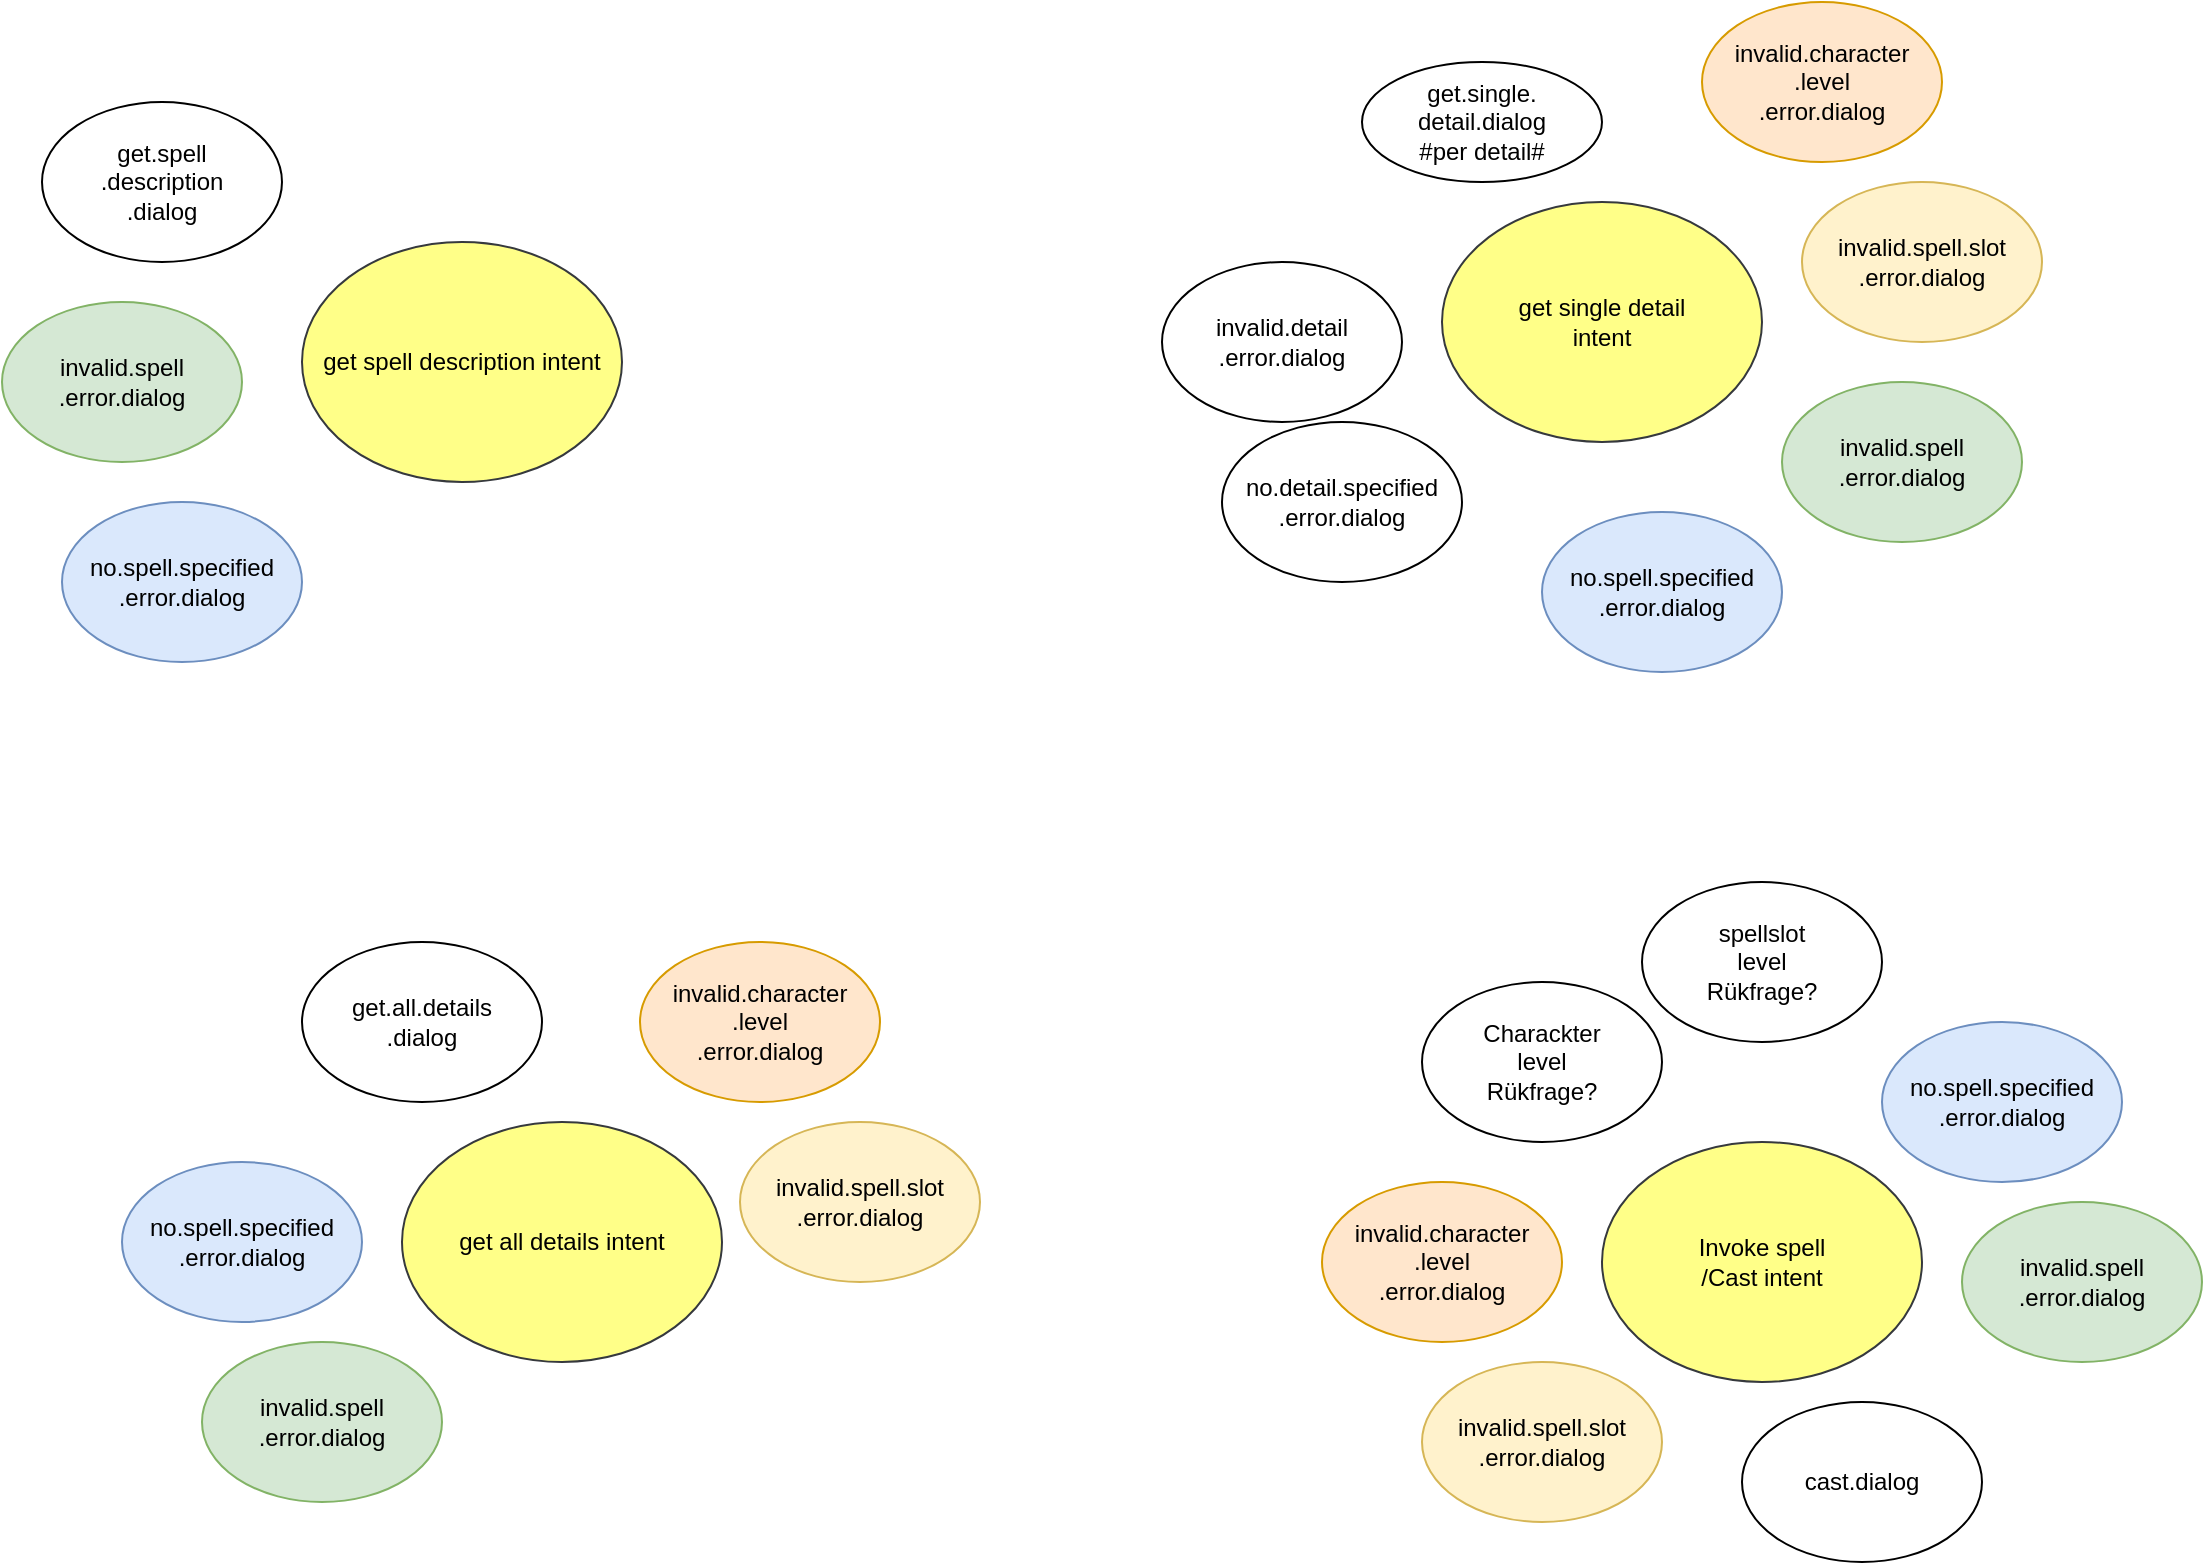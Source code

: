 <mxfile version="15.8.4" type="device"><diagram id="Ehb2cejAjsyU7AzATvCr" name="Seite-1"><mxGraphModel dx="1422" dy="878" grid="1" gridSize="10" guides="1" tooltips="1" connect="1" arrows="1" fold="1" page="1" pageScale="1" pageWidth="827" pageHeight="1169" math="0" shadow="0"><root><mxCell id="0"/><mxCell id="1" parent="0"/><mxCell id="gS6e-m_PlZvfoeBw2O-E-1" value="get.single.&lt;br&gt;detail.dialog&lt;br&gt;#per detail#" style="ellipse;whiteSpace=wrap;html=1;" parent="1" vertex="1"><mxGeometry x="690" y="310" width="120" height="60" as="geometry"/></mxCell><mxCell id="gS6e-m_PlZvfoeBw2O-E-40" value="get spell description intent" style="ellipse;whiteSpace=wrap;html=1;fillColor=#ffff88;strokeColor=#36393d;" parent="1" vertex="1"><mxGeometry x="160" y="400" width="160" height="120" as="geometry"/></mxCell><mxCell id="gS6e-m_PlZvfoeBw2O-E-41" value="get all details intent" style="ellipse;whiteSpace=wrap;html=1;fillColor=#ffff88;strokeColor=#36393d;" parent="1" vertex="1"><mxGeometry x="210" y="840" width="160" height="120" as="geometry"/></mxCell><mxCell id="gS6e-m_PlZvfoeBw2O-E-42" value="get single detail &lt;br&gt;intent" style="ellipse;whiteSpace=wrap;html=1;fillColor=#ffff88;strokeColor=#36393d;" parent="1" vertex="1"><mxGeometry x="730" y="380" width="160" height="120" as="geometry"/></mxCell><mxCell id="gS6e-m_PlZvfoeBw2O-E-44" value="Invoke spell&lt;br&gt;/Cast intent" style="ellipse;whiteSpace=wrap;html=1;fillColor=#ffff88;strokeColor=#36393d;" parent="1" vertex="1"><mxGeometry x="810" y="850" width="160" height="120" as="geometry"/></mxCell><mxCell id="gS6e-m_PlZvfoeBw2O-E-45" value="no.spell.specified&lt;br&gt;.error.dialog" style="ellipse;whiteSpace=wrap;html=1;fillColor=#dae8fc;strokeColor=#6c8ebf;" parent="1" vertex="1"><mxGeometry x="40" y="530" width="120" height="80" as="geometry"/></mxCell><mxCell id="gS6e-m_PlZvfoeBw2O-E-46" value="invalid.spell&lt;br&gt;.error.dialog" style="ellipse;whiteSpace=wrap;html=1;fillColor=#d5e8d4;strokeColor=#82b366;" parent="1" vertex="1"><mxGeometry x="10" y="430" width="120" height="80" as="geometry"/></mxCell><mxCell id="gS6e-m_PlZvfoeBw2O-E-47" value="get.spell&lt;br&gt;.description&lt;br&gt;.dialog" style="ellipse;whiteSpace=wrap;html=1;fillColor=default;" parent="1" vertex="1"><mxGeometry x="30" y="330" width="120" height="80" as="geometry"/></mxCell><mxCell id="gS6e-m_PlZvfoeBw2O-E-49" value="no.spell.specified&lt;br&gt;.error.dialog" style="ellipse;whiteSpace=wrap;html=1;fillColor=#dae8fc;strokeColor=#6c8ebf;" parent="1" vertex="1"><mxGeometry x="780" y="535" width="120" height="80" as="geometry"/></mxCell><mxCell id="gS6e-m_PlZvfoeBw2O-E-50" value="invalid.spell&lt;br&gt;.error.dialog" style="ellipse;whiteSpace=wrap;html=1;fillColor=#d5e8d4;strokeColor=#82b366;" parent="1" vertex="1"><mxGeometry x="900" y="470" width="120" height="80" as="geometry"/></mxCell><mxCell id="gS6e-m_PlZvfoeBw2O-E-51" value="no.detail.specified&lt;br&gt;.error.dialog" style="ellipse;whiteSpace=wrap;html=1;" parent="1" vertex="1"><mxGeometry x="620" y="490" width="120" height="80" as="geometry"/></mxCell><mxCell id="gS6e-m_PlZvfoeBw2O-E-52" value="invalid.detail&lt;br&gt;.error.dialog" style="ellipse;whiteSpace=wrap;html=1;" parent="1" vertex="1"><mxGeometry x="590" y="410" width="120" height="80" as="geometry"/></mxCell><mxCell id="gS6e-m_PlZvfoeBw2O-E-53" value="invalid.spell.slot&lt;br&gt;.error.dialog" style="ellipse;whiteSpace=wrap;html=1;fillColor=#fff2cc;strokeColor=#d6b656;" parent="1" vertex="1"><mxGeometry x="910" y="370" width="120" height="80" as="geometry"/></mxCell><mxCell id="gS6e-m_PlZvfoeBw2O-E-54" value="invalid.character&lt;br&gt;.level&lt;br&gt;.error.dialog" style="ellipse;whiteSpace=wrap;html=1;fillColor=#ffe6cc;strokeColor=#d79b00;" parent="1" vertex="1"><mxGeometry x="860" y="280" width="120" height="80" as="geometry"/></mxCell><mxCell id="MEmN2f2s_jUy_C6ZmVlN-1" value="no.spell.specified&lt;br&gt;.error.dialog" style="ellipse;whiteSpace=wrap;html=1;fillColor=#dae8fc;strokeColor=#6c8ebf;" vertex="1" parent="1"><mxGeometry x="70" y="860" width="120" height="80" as="geometry"/></mxCell><mxCell id="MEmN2f2s_jUy_C6ZmVlN-2" value="invalid.spell&lt;br&gt;.error.dialog" style="ellipse;whiteSpace=wrap;html=1;fillColor=#d5e8d4;strokeColor=#82b366;" vertex="1" parent="1"><mxGeometry x="110" y="950" width="120" height="80" as="geometry"/></mxCell><mxCell id="MEmN2f2s_jUy_C6ZmVlN-5" value="invalid.spell.slot&lt;br&gt;.error.dialog" style="ellipse;whiteSpace=wrap;html=1;fillColor=#fff2cc;strokeColor=#d6b656;" vertex="1" parent="1"><mxGeometry x="379" y="840" width="120" height="80" as="geometry"/></mxCell><mxCell id="MEmN2f2s_jUy_C6ZmVlN-6" value="invalid.character&lt;br&gt;.level&lt;br&gt;.error.dialog" style="ellipse;whiteSpace=wrap;html=1;fillColor=#ffe6cc;strokeColor=#d79b00;" vertex="1" parent="1"><mxGeometry x="329" y="750" width="120" height="80" as="geometry"/></mxCell><mxCell id="MEmN2f2s_jUy_C6ZmVlN-7" value="get.all.details&lt;br&gt;.dialog" style="ellipse;whiteSpace=wrap;html=1;fillColor=default;" vertex="1" parent="1"><mxGeometry x="160" y="750" width="120" height="80" as="geometry"/></mxCell><mxCell id="MEmN2f2s_jUy_C6ZmVlN-8" value="no.spell.specified&lt;br&gt;.error.dialog" style="ellipse;whiteSpace=wrap;html=1;fillColor=#dae8fc;strokeColor=#6c8ebf;" vertex="1" parent="1"><mxGeometry x="950" y="790" width="120" height="80" as="geometry"/></mxCell><mxCell id="MEmN2f2s_jUy_C6ZmVlN-9" value="invalid.spell&lt;br&gt;.error.dialog" style="ellipse;whiteSpace=wrap;html=1;fillColor=#d5e8d4;strokeColor=#82b366;" vertex="1" parent="1"><mxGeometry x="990" y="880" width="120" height="80" as="geometry"/></mxCell><mxCell id="MEmN2f2s_jUy_C6ZmVlN-10" value="invalid.spell.slot&lt;br&gt;.error.dialog" style="ellipse;whiteSpace=wrap;html=1;fillColor=#fff2cc;strokeColor=#d6b656;" vertex="1" parent="1"><mxGeometry x="720" y="960" width="120" height="80" as="geometry"/></mxCell><mxCell id="MEmN2f2s_jUy_C6ZmVlN-11" value="invalid.character&lt;br&gt;.level&lt;br&gt;.error.dialog" style="ellipse;whiteSpace=wrap;html=1;fillColor=#ffe6cc;strokeColor=#d79b00;" vertex="1" parent="1"><mxGeometry x="670" y="870" width="120" height="80" as="geometry"/></mxCell><mxCell id="MEmN2f2s_jUy_C6ZmVlN-12" value="Charackter&lt;br&gt;level&lt;br&gt;Rükfrage?" style="ellipse;whiteSpace=wrap;html=1;" vertex="1" parent="1"><mxGeometry x="720" y="770" width="120" height="80" as="geometry"/></mxCell><mxCell id="MEmN2f2s_jUy_C6ZmVlN-13" value="spellslot&lt;br&gt;level&lt;br&gt;Rükfrage?" style="ellipse;whiteSpace=wrap;html=1;" vertex="1" parent="1"><mxGeometry x="830" y="720" width="120" height="80" as="geometry"/></mxCell><mxCell id="MEmN2f2s_jUy_C6ZmVlN-14" value="cast.dialog" style="ellipse;whiteSpace=wrap;html=1;fillColor=default;" vertex="1" parent="1"><mxGeometry x="880" y="980" width="120" height="80" as="geometry"/></mxCell></root></mxGraphModel></diagram></mxfile>